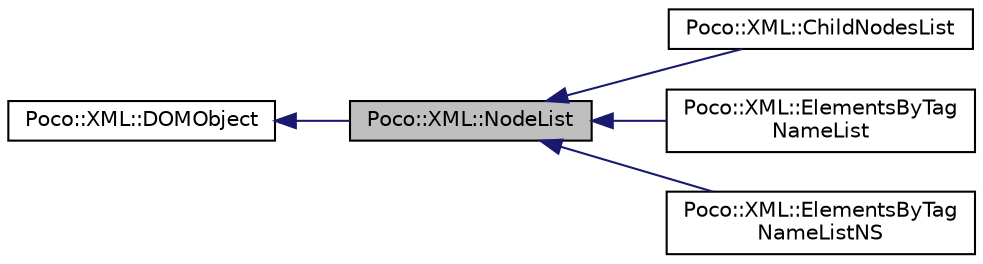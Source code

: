 digraph "Poco::XML::NodeList"
{
 // LATEX_PDF_SIZE
  edge [fontname="Helvetica",fontsize="10",labelfontname="Helvetica",labelfontsize="10"];
  node [fontname="Helvetica",fontsize="10",shape=record];
  rankdir="LR";
  Node1 [label="Poco::XML::NodeList",height=0.2,width=0.4,color="black", fillcolor="grey75", style="filled", fontcolor="black",tooltip=" "];
  Node2 -> Node1 [dir="back",color="midnightblue",fontsize="10",style="solid",fontname="Helvetica"];
  Node2 [label="Poco::XML::DOMObject",height=0.2,width=0.4,color="black", fillcolor="white", style="filled",URL="$classPoco_1_1XML_1_1DOMObject.html",tooltip=" "];
  Node1 -> Node3 [dir="back",color="midnightblue",fontsize="10",style="solid",fontname="Helvetica"];
  Node3 [label="Poco::XML::ChildNodesList",height=0.2,width=0.4,color="black", fillcolor="white", style="filled",URL="$classPoco_1_1XML_1_1ChildNodesList.html",tooltip=" "];
  Node1 -> Node4 [dir="back",color="midnightblue",fontsize="10",style="solid",fontname="Helvetica"];
  Node4 [label="Poco::XML::ElementsByTag\lNameList",height=0.2,width=0.4,color="black", fillcolor="white", style="filled",URL="$classPoco_1_1XML_1_1ElementsByTagNameList.html",tooltip=" "];
  Node1 -> Node5 [dir="back",color="midnightblue",fontsize="10",style="solid",fontname="Helvetica"];
  Node5 [label="Poco::XML::ElementsByTag\lNameListNS",height=0.2,width=0.4,color="black", fillcolor="white", style="filled",URL="$classPoco_1_1XML_1_1ElementsByTagNameListNS.html",tooltip=" "];
}
